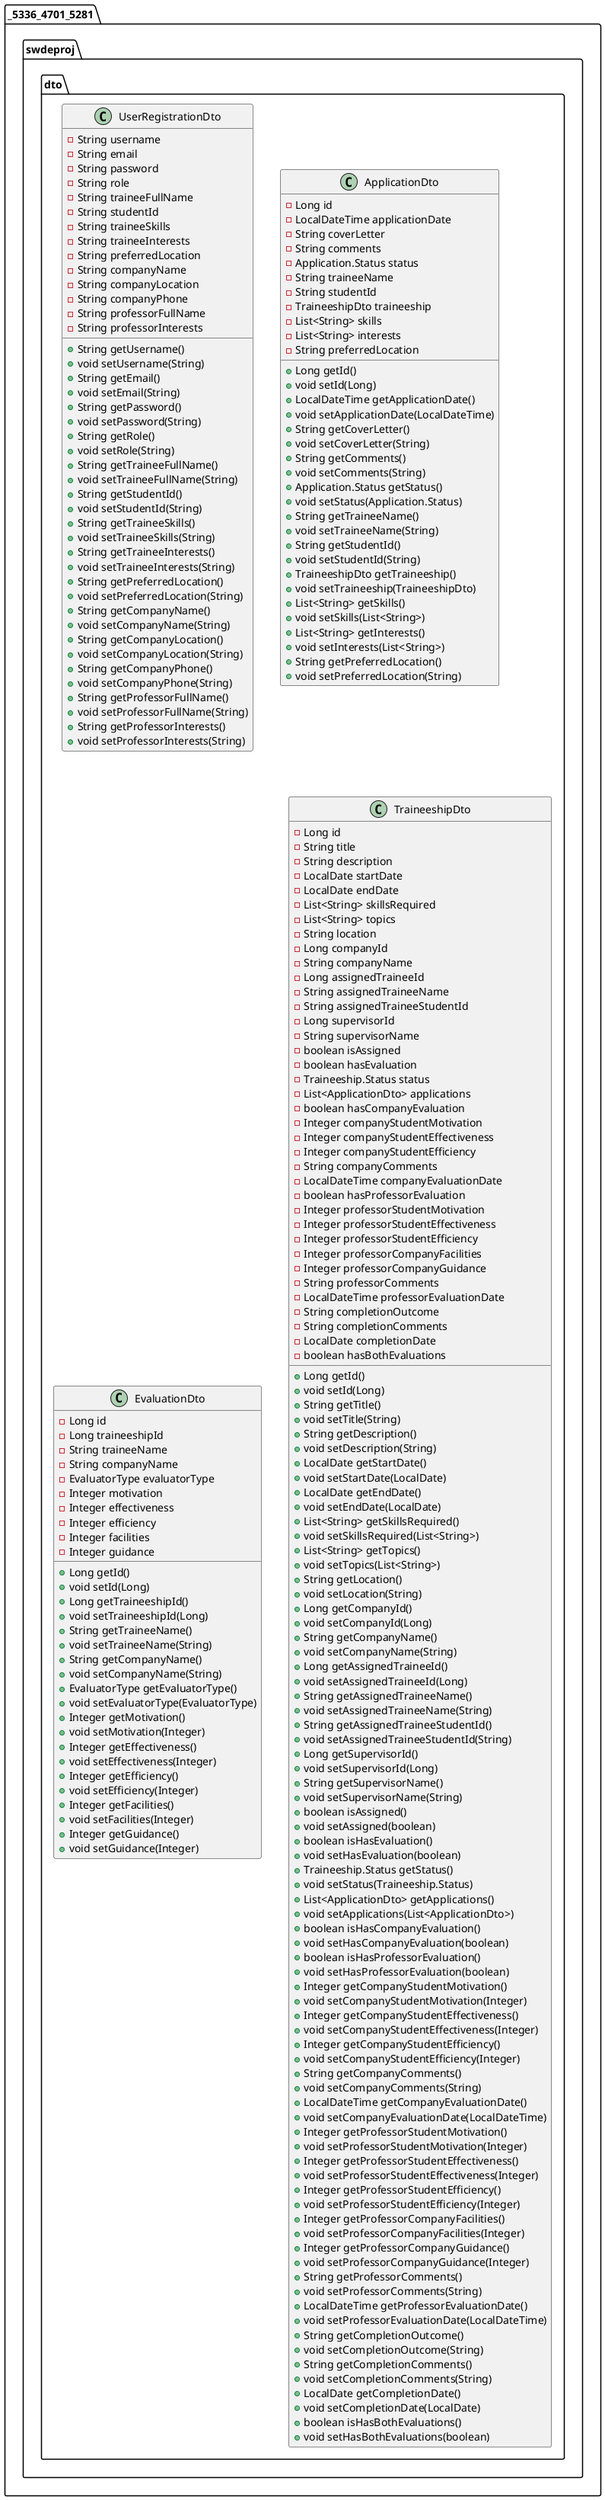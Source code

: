 @startuml
class _5336_4701_5281.swdeproj.dto.UserRegistrationDto {
- String username
- String email
- String password
- String role
- String traineeFullName
- String studentId
- String traineeSkills
- String traineeInterests
- String preferredLocation
- String companyName
- String companyLocation
- String companyPhone
- String professorFullName
- String professorInterests
+ String getUsername()
+ void setUsername(String)
+ String getEmail()
+ void setEmail(String)
+ String getPassword()
+ void setPassword(String)
+ String getRole()
+ void setRole(String)
+ String getTraineeFullName()
+ void setTraineeFullName(String)
+ String getStudentId()
+ void setStudentId(String)
+ String getTraineeSkills()
+ void setTraineeSkills(String)
+ String getTraineeInterests()
+ void setTraineeInterests(String)
+ String getPreferredLocation()
+ void setPreferredLocation(String)
+ String getCompanyName()
+ void setCompanyName(String)
+ String getCompanyLocation()
+ void setCompanyLocation(String)
+ String getCompanyPhone()
+ void setCompanyPhone(String)
+ String getProfessorFullName()
+ void setProfessorFullName(String)
+ String getProfessorInterests()
+ void setProfessorInterests(String)
}


class _5336_4701_5281.swdeproj.dto.ApplicationDto {
- Long id
- LocalDateTime applicationDate
- String coverLetter
- String comments
- Application.Status status
- String traineeName
- String studentId
- TraineeshipDto traineeship
- List<String> skills
- List<String> interests
- String preferredLocation
+ Long getId()
+ void setId(Long)
+ LocalDateTime getApplicationDate()
+ void setApplicationDate(LocalDateTime)
+ String getCoverLetter()
+ void setCoverLetter(String)
+ String getComments()
+ void setComments(String)
+ Application.Status getStatus()
+ void setStatus(Application.Status)
+ String getTraineeName()
+ void setTraineeName(String)
+ String getStudentId()
+ void setStudentId(String)
+ TraineeshipDto getTraineeship()
+ void setTraineeship(TraineeshipDto)
+ List<String> getSkills()
+ void setSkills(List<String>)
+ List<String> getInterests()
+ void setInterests(List<String>)
+ String getPreferredLocation()
+ void setPreferredLocation(String)
}


class _5336_4701_5281.swdeproj.dto.EvaluationDto {
- Long id
- Long traineeshipId
- String traineeName
- String companyName
- EvaluatorType evaluatorType
- Integer motivation
- Integer effectiveness
- Integer efficiency
- Integer facilities
- Integer guidance
+ Long getId()
+ void setId(Long)
+ Long getTraineeshipId()
+ void setTraineeshipId(Long)
+ String getTraineeName()
+ void setTraineeName(String)
+ String getCompanyName()
+ void setCompanyName(String)
+ EvaluatorType getEvaluatorType()
+ void setEvaluatorType(EvaluatorType)
+ Integer getMotivation()
+ void setMotivation(Integer)
+ Integer getEffectiveness()
+ void setEffectiveness(Integer)
+ Integer getEfficiency()
+ void setEfficiency(Integer)
+ Integer getFacilities()
+ void setFacilities(Integer)
+ Integer getGuidance()
+ void setGuidance(Integer)
}


class _5336_4701_5281.swdeproj.dto.TraineeshipDto {
- Long id
- String title
- String description
- LocalDate startDate
- LocalDate endDate
- List<String> skillsRequired
- List<String> topics
- String location
- Long companyId
- String companyName
- Long assignedTraineeId
- String assignedTraineeName
- String assignedTraineeStudentId
- Long supervisorId
- String supervisorName
- boolean isAssigned
- boolean hasEvaluation
- Traineeship.Status status
- List<ApplicationDto> applications
- boolean hasCompanyEvaluation
- Integer companyStudentMotivation
- Integer companyStudentEffectiveness
- Integer companyStudentEfficiency
- String companyComments
- LocalDateTime companyEvaluationDate
- boolean hasProfessorEvaluation
- Integer professorStudentMotivation
- Integer professorStudentEffectiveness
- Integer professorStudentEfficiency
- Integer professorCompanyFacilities
- Integer professorCompanyGuidance
- String professorComments
- LocalDateTime professorEvaluationDate
- String completionOutcome
- String completionComments
- LocalDate completionDate
- boolean hasBothEvaluations
+ Long getId()
+ void setId(Long)
+ String getTitle()
+ void setTitle(String)
+ String getDescription()
+ void setDescription(String)
+ LocalDate getStartDate()
+ void setStartDate(LocalDate)
+ LocalDate getEndDate()
+ void setEndDate(LocalDate)
+ List<String> getSkillsRequired()
+ void setSkillsRequired(List<String>)
+ List<String> getTopics()
+ void setTopics(List<String>)
+ String getLocation()
+ void setLocation(String)
+ Long getCompanyId()
+ void setCompanyId(Long)
+ String getCompanyName()
+ void setCompanyName(String)
+ Long getAssignedTraineeId()
+ void setAssignedTraineeId(Long)
+ String getAssignedTraineeName()
+ void setAssignedTraineeName(String)
+ String getAssignedTraineeStudentId()
+ void setAssignedTraineeStudentId(String)
+ Long getSupervisorId()
+ void setSupervisorId(Long)
+ String getSupervisorName()
+ void setSupervisorName(String)
+ boolean isAssigned()
+ void setAssigned(boolean)
+ boolean isHasEvaluation()
+ void setHasEvaluation(boolean)
+ Traineeship.Status getStatus()
+ void setStatus(Traineeship.Status)
+ List<ApplicationDto> getApplications()
+ void setApplications(List<ApplicationDto>)
+ boolean isHasCompanyEvaluation()
+ void setHasCompanyEvaluation(boolean)
+ boolean isHasProfessorEvaluation()
+ void setHasProfessorEvaluation(boolean)
+ Integer getCompanyStudentMotivation()
+ void setCompanyStudentMotivation(Integer)
+ Integer getCompanyStudentEffectiveness()
+ void setCompanyStudentEffectiveness(Integer)
+ Integer getCompanyStudentEfficiency()
+ void setCompanyStudentEfficiency(Integer)
+ String getCompanyComments()
+ void setCompanyComments(String)
+ LocalDateTime getCompanyEvaluationDate()
+ void setCompanyEvaluationDate(LocalDateTime)
+ Integer getProfessorStudentMotivation()
+ void setProfessorStudentMotivation(Integer)
+ Integer getProfessorStudentEffectiveness()
+ void setProfessorStudentEffectiveness(Integer)
+ Integer getProfessorStudentEfficiency()
+ void setProfessorStudentEfficiency(Integer)
+ Integer getProfessorCompanyFacilities()
+ void setProfessorCompanyFacilities(Integer)
+ Integer getProfessorCompanyGuidance()
+ void setProfessorCompanyGuidance(Integer)
+ String getProfessorComments()
+ void setProfessorComments(String)
+ LocalDateTime getProfessorEvaluationDate()
+ void setProfessorEvaluationDate(LocalDateTime)
+ String getCompletionOutcome()
+ void setCompletionOutcome(String)
+ String getCompletionComments()
+ void setCompletionComments(String)
+ LocalDate getCompletionDate()
+ void setCompletionDate(LocalDate)
+ boolean isHasBothEvaluations()
+ void setHasBothEvaluations(boolean)
}


@enduml